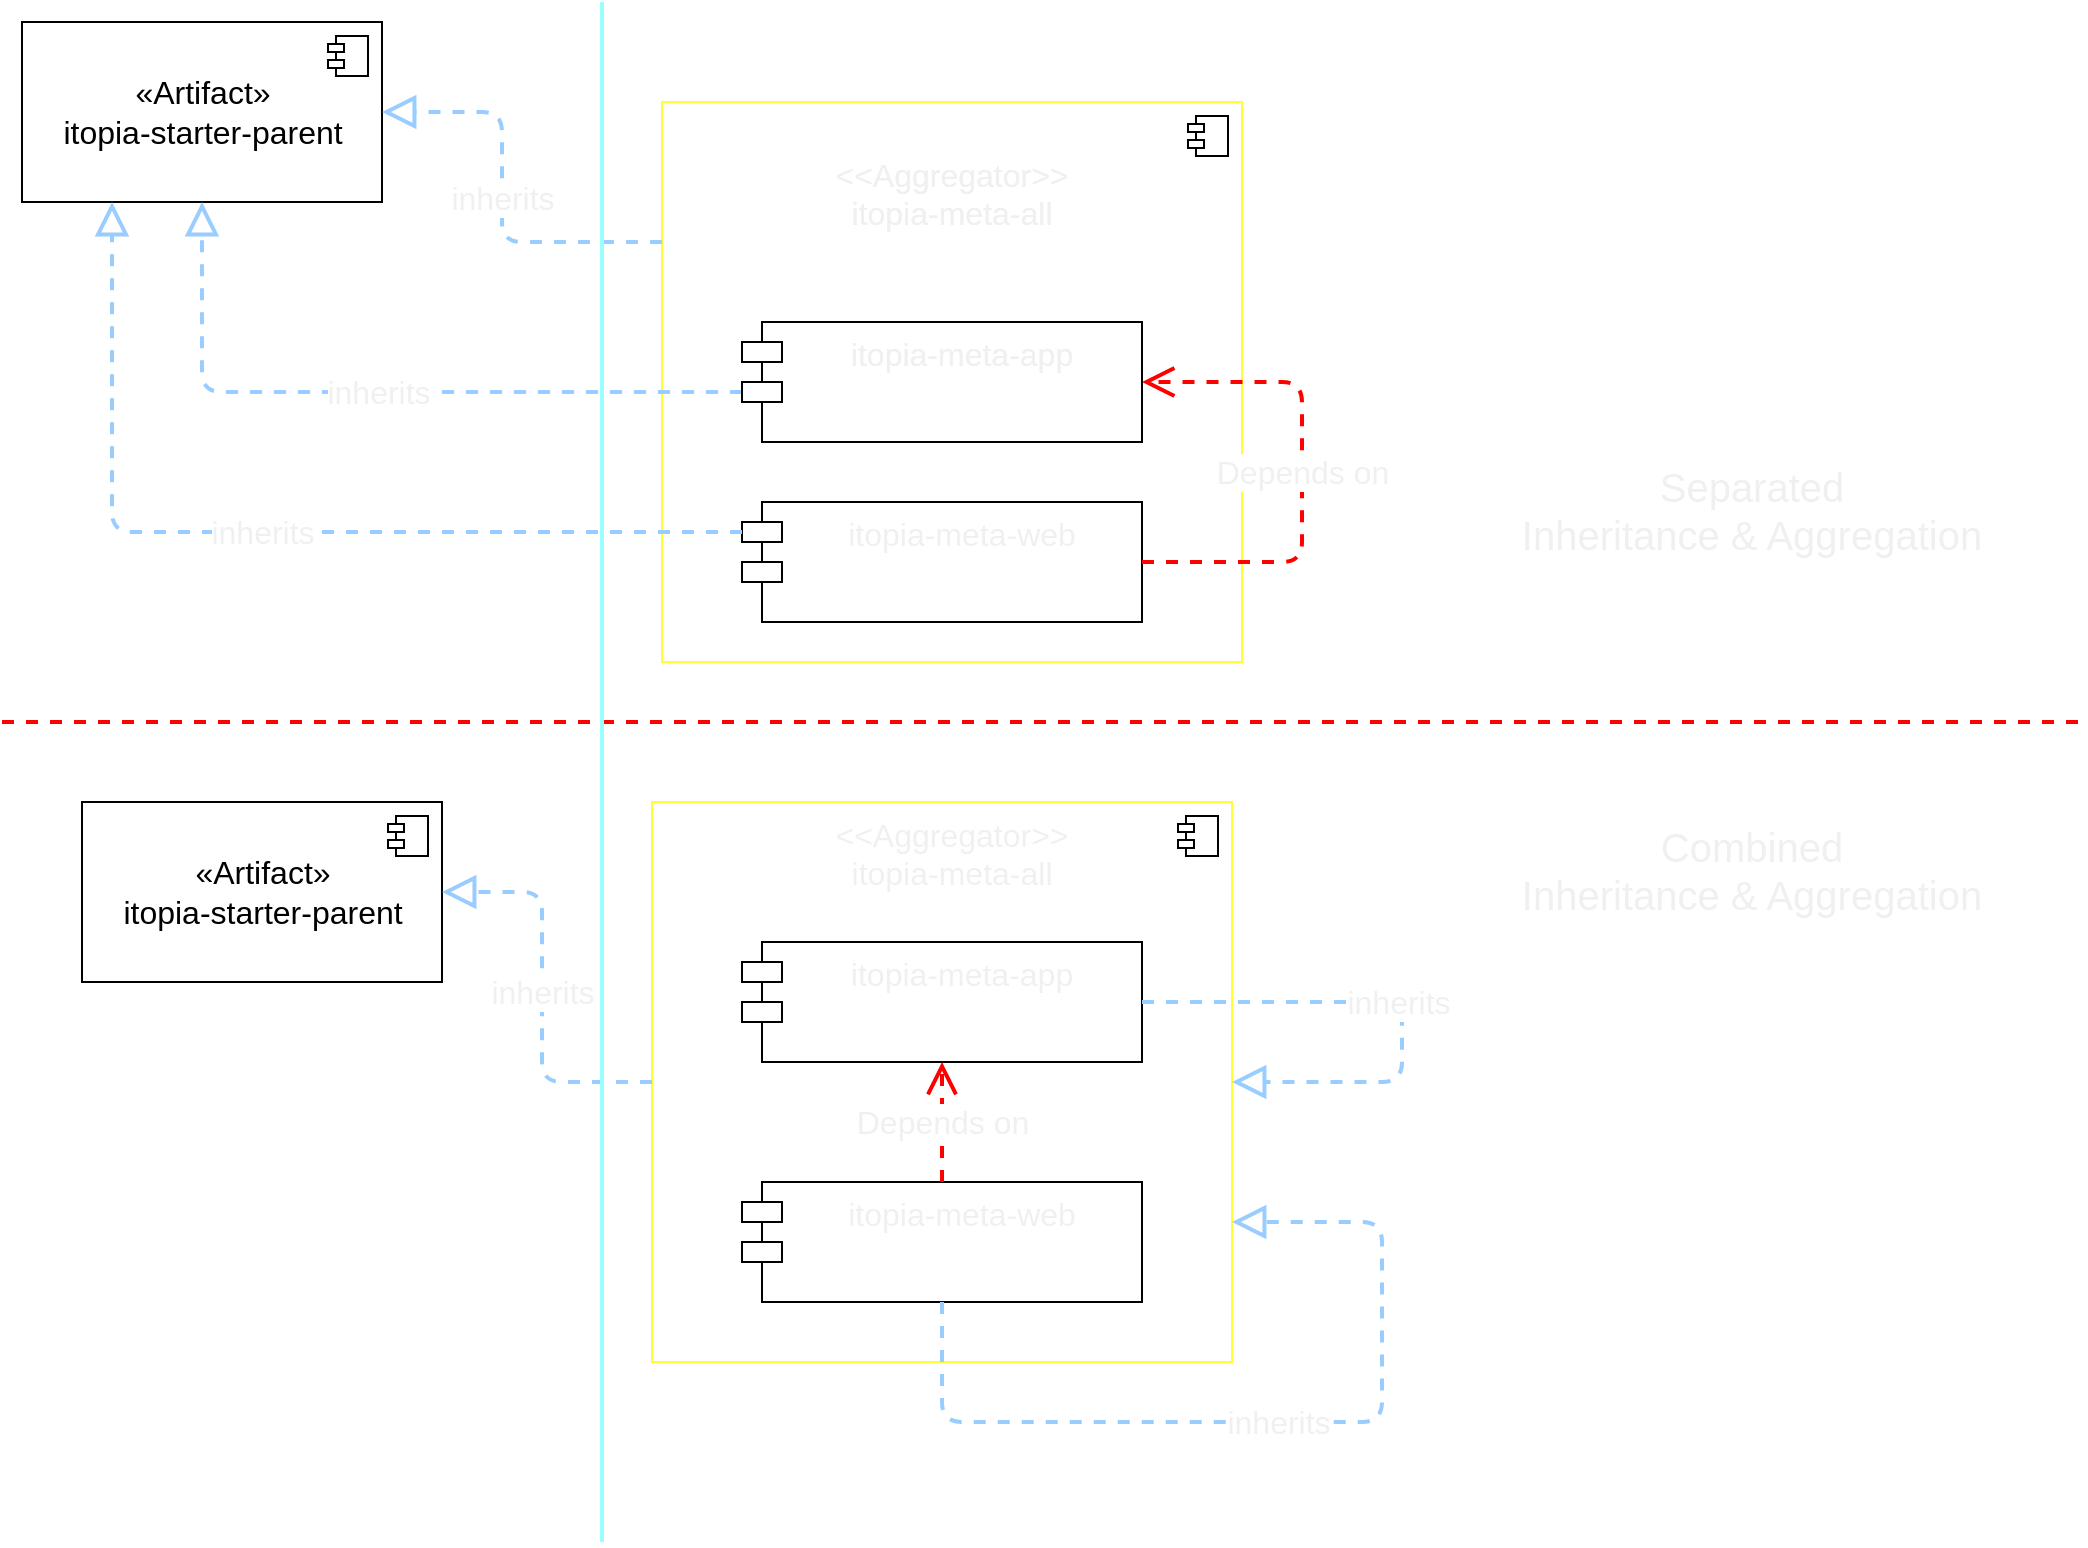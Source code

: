 <mxfile version="14.6.13" type="device"><diagram id="POSiw3sbQpuGDue9NJ8n" name="Page-1"><mxGraphModel dx="2441" dy="1671" grid="1" gridSize="10" guides="1" tooltips="1" connect="1" arrows="1" fold="1" page="1" pageScale="1" pageWidth="1100" pageHeight="850" math="0" shadow="0"><root><mxCell id="0"/><mxCell id="1" parent="0"/><mxCell id="yIzOo4Fhv0VWqFpPYAjq-21" value="" style="html=1;dropTarget=0;fontSize=16;fontStyle=0;fillColor=none;" vertex="1" parent="1"><mxGeometry x="330" y="50" width="290" height="280" as="geometry"/></mxCell><mxCell id="yIzOo4Fhv0VWqFpPYAjq-22" value="" style="shape=module;jettyWidth=8;jettyHeight=4;" vertex="1" parent="yIzOo4Fhv0VWqFpPYAjq-21"><mxGeometry x="1" width="20" height="20" relative="1" as="geometry"><mxPoint x="-27" y="7" as="offset"/></mxGeometry></mxCell><mxCell id="yIzOo4Fhv0VWqFpPYAjq-18" value="" style="html=1;dropTarget=0;fontSize=16;fontStyle=0;fillColor=none;" vertex="1" parent="1"><mxGeometry x="330" y="50" width="290" height="280" as="geometry"/></mxCell><mxCell id="yIzOo4Fhv0VWqFpPYAjq-19" value="" style="shape=module;jettyWidth=8;jettyHeight=4;" vertex="1" parent="yIzOo4Fhv0VWqFpPYAjq-18"><mxGeometry x="1" width="20" height="20" relative="1" as="geometry"><mxPoint x="-27" y="7" as="offset"/></mxGeometry></mxCell><mxCell id="yIzOo4Fhv0VWqFpPYAjq-1" value="«Artifact»&lt;br style=&quot;font-size: 16px;&quot;&gt;&lt;span style=&quot;font-size: 16px;&quot;&gt;itopia-starter-parent&lt;/span&gt;" style="html=1;dropTarget=0;fontSize=16;fontStyle=0;fillColor=none;" vertex="1" parent="1"><mxGeometry x="10" y="10" width="180" height="90" as="geometry"/></mxCell><mxCell id="yIzOo4Fhv0VWqFpPYAjq-2" value="" style="shape=module;jettyWidth=8;jettyHeight=4;" vertex="1" parent="yIzOo4Fhv0VWqFpPYAjq-1"><mxGeometry x="1" width="20" height="20" relative="1" as="geometry"><mxPoint x="-27" y="7" as="offset"/></mxGeometry></mxCell><mxCell id="yIzOo4Fhv0VWqFpPYAjq-3" value="" style="html=1;dropTarget=0;fontSize=16;fontStyle=0;fillColor=none;strokeColor=#FFFF33;" vertex="1" parent="1"><mxGeometry x="330" y="50" width="290" height="280" as="geometry"/></mxCell><mxCell id="yIzOo4Fhv0VWqFpPYAjq-4" value="" style="shape=module;jettyWidth=8;jettyHeight=4;" vertex="1" parent="yIzOo4Fhv0VWqFpPYAjq-3"><mxGeometry x="1" width="20" height="20" relative="1" as="geometry"><mxPoint x="-27" y="7" as="offset"/></mxGeometry></mxCell><mxCell id="yIzOo4Fhv0VWqFpPYAjq-5" value="itopia-meta-app" style="shape=module;align=left;spacingLeft=20;align=center;verticalAlign=top;fontSize=16;fontColor=#f0f0f0;fillColor=none;" vertex="1" parent="1"><mxGeometry x="370" y="160" width="200" height="60" as="geometry"/></mxCell><mxCell id="yIzOo4Fhv0VWqFpPYAjq-6" value="&lt;&lt;Aggregator&gt;&gt;&#10;itopia-meta-all" style="text;align=center;fontStyle=0;verticalAlign=middle;spacingLeft=3;spacingRight=3;strokeColor=none;rotatable=0;points=[[0,0.5],[1,0.5]];portConstraint=eastwest;fontSize=16;fontColor=#f0f0f0;fillColor=none;" vertex="1" parent="1"><mxGeometry x="402.5" y="70" width="145" height="50" as="geometry"/></mxCell><mxCell id="yIzOo4Fhv0VWqFpPYAjq-8" value="itopia-meta-web" style="shape=module;align=left;spacingLeft=20;align=center;verticalAlign=top;fontSize=16;fontColor=#f0f0f0;fillColor=none;" vertex="1" parent="1"><mxGeometry x="370" y="250" width="200" height="60" as="geometry"/></mxCell><mxCell id="yIzOo4Fhv0VWqFpPYAjq-11" value="inherits" style="endArrow=block;endSize=12;dashed=1;html=1;fontSize=16;fontColor=#f0f0f0;entryX=0.5;entryY=1;entryDx=0;entryDy=0;exitX=0;exitY=0;exitDx=0;exitDy=35;exitPerimeter=0;endFill=0;fillColor=#1ba1e2;strokeColor=#99CCFF;strokeWidth=2;" edge="1" parent="1" source="yIzOo4Fhv0VWqFpPYAjq-5" target="yIzOo4Fhv0VWqFpPYAjq-1"><mxGeometry width="160" relative="1" as="geometry"><mxPoint x="20" y="270" as="sourcePoint"/><mxPoint x="180" y="270" as="targetPoint"/><Array as="points"><mxPoint x="100" y="195"/></Array></mxGeometry></mxCell><mxCell id="yIzOo4Fhv0VWqFpPYAjq-12" value="inherits" style="endArrow=block;endSize=12;dashed=1;html=1;fontSize=16;fontColor=#f0f0f0;entryX=0.25;entryY=1;entryDx=0;entryDy=0;exitX=0;exitY=0;exitDx=0;exitDy=15;exitPerimeter=0;endFill=0;fillColor=#1ba1e2;strokeColor=#99CCFF;strokeWidth=2;" edge="1" parent="1" source="yIzOo4Fhv0VWqFpPYAjq-8" target="yIzOo4Fhv0VWqFpPYAjq-1"><mxGeometry width="160" relative="1" as="geometry"><mxPoint x="150" y="270" as="sourcePoint"/><mxPoint x="310" y="270" as="targetPoint"/><Array as="points"><mxPoint x="55" y="265"/></Array></mxGeometry></mxCell><mxCell id="yIzOo4Fhv0VWqFpPYAjq-14" value="Depends on" style="endArrow=open;endSize=12;dashed=1;html=1;fontSize=16;fontColor=#f0f0f0;exitX=1;exitY=0.5;exitDx=0;exitDy=0;entryX=1;entryY=0.5;entryDx=0;entryDy=0;fillColor=#60a917;strokeColor=#FF0000;strokeWidth=2;" edge="1" parent="1" source="yIzOo4Fhv0VWqFpPYAjq-8" target="yIzOo4Fhv0VWqFpPYAjq-5"><mxGeometry width="160" relative="1" as="geometry"><mxPoint x="620" y="410" as="sourcePoint"/><mxPoint x="780" y="410" as="targetPoint"/><Array as="points"><mxPoint x="650" y="280"/><mxPoint x="650" y="190"/></Array></mxGeometry></mxCell><mxCell id="yIzOo4Fhv0VWqFpPYAjq-15" value="inherits" style="endArrow=block;endSize=12;dashed=1;html=1;fontSize=16;fontColor=#f0f0f0;entryX=1;entryY=0.5;entryDx=0;entryDy=0;exitX=0;exitY=0.25;exitDx=0;exitDy=0;endFill=0;fillColor=#1ba1e2;strokeColor=#99CCFF;strokeWidth=2;" edge="1" parent="1" source="yIzOo4Fhv0VWqFpPYAjq-3" target="yIzOo4Fhv0VWqFpPYAjq-1"><mxGeometry width="160" relative="1" as="geometry"><mxPoint x="400" y="-45" as="sourcePoint"/><mxPoint x="130" y="-140" as="targetPoint"/><Array as="points"><mxPoint x="250" y="120"/><mxPoint x="250" y="55"/></Array></mxGeometry></mxCell><mxCell id="yIzOo4Fhv0VWqFpPYAjq-16" value="«Artifact»&lt;br style=&quot;font-size: 16px;&quot;&gt;&lt;span style=&quot;font-size: 16px;&quot;&gt;itopia-starter-parent&lt;/span&gt;" style="html=1;dropTarget=0;fontSize=16;fontStyle=0;fillColor=none;" vertex="1" parent="1"><mxGeometry x="40" y="400" width="180" height="90" as="geometry"/></mxCell><mxCell id="yIzOo4Fhv0VWqFpPYAjq-17" value="" style="shape=module;jettyWidth=8;jettyHeight=4;" vertex="1" parent="yIzOo4Fhv0VWqFpPYAjq-16"><mxGeometry x="1" width="20" height="20" relative="1" as="geometry"><mxPoint x="-27" y="7" as="offset"/></mxGeometry></mxCell><mxCell id="yIzOo4Fhv0VWqFpPYAjq-20" value="itopia-meta-app" style="shape=module;align=left;spacingLeft=20;align=center;verticalAlign=top;fontSize=16;fontColor=#f0f0f0;fillColor=none;" vertex="1" parent="1"><mxGeometry x="370" y="160" width="200" height="60" as="geometry"/></mxCell><mxCell id="yIzOo4Fhv0VWqFpPYAjq-23" value="&lt;&lt;Aggregator&gt;&gt;&#10;itopia-meta-all" style="text;align=center;fontStyle=0;verticalAlign=middle;spacingLeft=3;spacingRight=3;strokeColor=none;rotatable=0;points=[[0,0.5],[1,0.5]];portConstraint=eastwest;fontSize=16;fontColor=#f0f0f0;fillColor=none;" vertex="1" parent="1"><mxGeometry x="402.5" y="70" width="145" height="50" as="geometry"/></mxCell><mxCell id="yIzOo4Fhv0VWqFpPYAjq-24" value="" style="html=1;dropTarget=0;fontSize=16;fontStyle=0;fillColor=none;strokeColor=#FFFF33;" vertex="1" parent="1"><mxGeometry x="325" y="400" width="290" height="280" as="geometry"/></mxCell><mxCell id="yIzOo4Fhv0VWqFpPYAjq-25" value="" style="shape=module;jettyWidth=8;jettyHeight=4;" vertex="1" parent="yIzOo4Fhv0VWqFpPYAjq-24"><mxGeometry x="1" width="20" height="20" relative="1" as="geometry"><mxPoint x="-27" y="7" as="offset"/></mxGeometry></mxCell><mxCell id="yIzOo4Fhv0VWqFpPYAjq-26" value="&lt;&lt;Aggregator&gt;&gt;&#10;itopia-meta-all" style="text;align=center;fontStyle=0;verticalAlign=middle;spacingLeft=3;spacingRight=3;strokeColor=none;rotatable=0;points=[[0,0.5],[1,0.5]];portConstraint=eastwest;fontSize=16;fontColor=#f0f0f0;fillColor=none;" vertex="1" parent="1"><mxGeometry x="402.5" y="400" width="145" height="50" as="geometry"/></mxCell><mxCell id="yIzOo4Fhv0VWqFpPYAjq-27" value="itopia-meta-app" style="shape=module;align=left;spacingLeft=20;align=center;verticalAlign=top;fontSize=16;fontColor=#f0f0f0;fillColor=none;" vertex="1" parent="1"><mxGeometry x="370" y="470" width="200" height="60" as="geometry"/></mxCell><mxCell id="yIzOo4Fhv0VWqFpPYAjq-28" value="itopia-meta-web" style="shape=module;align=left;spacingLeft=20;align=center;verticalAlign=top;fontSize=16;fontColor=#f0f0f0;fillColor=none;" vertex="1" parent="1"><mxGeometry x="370" y="590" width="200" height="60" as="geometry"/></mxCell><mxCell id="yIzOo4Fhv0VWqFpPYAjq-29" value="inherits" style="endArrow=block;endSize=12;dashed=1;html=1;fontSize=16;fontColor=#f0f0f0;entryX=1;entryY=0.5;entryDx=0;entryDy=0;exitX=0;exitY=0.5;exitDx=0;exitDy=0;endFill=0;fillColor=#1ba1e2;strokeColor=#99CCFF;strokeWidth=2;" edge="1" parent="1" source="yIzOo4Fhv0VWqFpPYAjq-24" target="yIzOo4Fhv0VWqFpPYAjq-16"><mxGeometry width="160" relative="1" as="geometry"><mxPoint x="300" y="615" as="sourcePoint"/><mxPoint x="160" y="550" as="targetPoint"/><Array as="points"><mxPoint x="270" y="540"/><mxPoint x="270" y="445"/></Array></mxGeometry></mxCell><mxCell id="yIzOo4Fhv0VWqFpPYAjq-30" value="inherits" style="endArrow=block;endSize=12;dashed=1;html=1;fontSize=16;fontColor=#f0f0f0;entryX=1;entryY=0.5;entryDx=0;entryDy=0;exitX=1;exitY=0.5;exitDx=0;exitDy=0;endFill=0;fillColor=#1ba1e2;strokeColor=#99CCFF;strokeWidth=2;" edge="1" parent="1" source="yIzOo4Fhv0VWqFpPYAjq-27" target="yIzOo4Fhv0VWqFpPYAjq-24"><mxGeometry width="160" relative="1" as="geometry"><mxPoint x="980" y="515" as="sourcePoint"/><mxPoint x="710" y="420" as="targetPoint"/><Array as="points"><mxPoint x="700" y="500"/><mxPoint x="700" y="540"/></Array></mxGeometry></mxCell><mxCell id="yIzOo4Fhv0VWqFpPYAjq-31" value="inherits" style="endArrow=block;endSize=12;dashed=1;html=1;fontSize=16;fontColor=#f0f0f0;endFill=0;fillColor=#1ba1e2;strokeColor=#99CCFF;strokeWidth=2;exitX=0.5;exitY=1;exitDx=0;exitDy=0;entryX=1;entryY=0.75;entryDx=0;entryDy=0;" edge="1" parent="1" source="yIzOo4Fhv0VWqFpPYAjq-28" target="yIzOo4Fhv0VWqFpPYAjq-24"><mxGeometry width="160" relative="1" as="geometry"><mxPoint x="570" y="760" as="sourcePoint"/><mxPoint x="760" y="620" as="targetPoint"/><Array as="points"><mxPoint x="470" y="710"/><mxPoint x="690" y="710"/><mxPoint x="690" y="610"/></Array></mxGeometry></mxCell><mxCell id="yIzOo4Fhv0VWqFpPYAjq-32" value="Depends on" style="endArrow=open;endSize=12;dashed=1;html=1;fontSize=16;fontColor=#f0f0f0;fillColor=#60a917;strokeColor=#FF0000;strokeWidth=2;entryX=0.5;entryY=1;entryDx=0;entryDy=0;exitX=0.5;exitY=0;exitDx=0;exitDy=0;" edge="1" parent="1" source="yIzOo4Fhv0VWqFpPYAjq-28" target="yIzOo4Fhv0VWqFpPYAjq-27"><mxGeometry width="160" relative="1" as="geometry"><mxPoint x="770" y="450" as="sourcePoint"/><mxPoint x="770" y="270" as="targetPoint"/><Array as="points"/></mxGeometry></mxCell><mxCell id="yIzOo4Fhv0VWqFpPYAjq-33" value="" style="endArrow=none;dashed=1;html=1;fontSize=16;fontColor=#f0f0f0;strokeColor=#FF0000;strokeWidth=2;" edge="1" parent="1"><mxGeometry width="50" height="50" relative="1" as="geometry"><mxPoint y="360" as="sourcePoint"/><mxPoint x="1040" y="360" as="targetPoint"/></mxGeometry></mxCell><mxCell id="yIzOo4Fhv0VWqFpPYAjq-34" value="Separated &#10;Inheritance &amp; Aggregation" style="text;align=center;fontStyle=0;verticalAlign=middle;spacingLeft=3;spacingRight=3;strokeColor=none;rotatable=0;points=[[0,0.5],[1,0.5]];portConstraint=eastwest;fontSize=20;fontColor=#f0f0f0;fillColor=none;" vertex="1" parent="1"><mxGeometry x="720" y="220" width="310" height="66" as="geometry"/></mxCell><mxCell id="yIzOo4Fhv0VWqFpPYAjq-35" value="Combined &#10;Inheritance &amp; Aggregation" style="text;align=center;fontStyle=0;verticalAlign=middle;spacingLeft=3;spacingRight=3;strokeColor=none;rotatable=0;points=[[0,0.5],[1,0.5]];portConstraint=eastwest;fontSize=20;fontColor=#f0f0f0;fillColor=none;" vertex="1" parent="1"><mxGeometry x="720" y="400" width="310" height="66" as="geometry"/></mxCell><mxCell id="yIzOo4Fhv0VWqFpPYAjq-36" value="" style="endArrow=none;html=1;fontSize=20;fontColor=#f0f0f0;strokeWidth=2;strokeColor=#99FFFF;" edge="1" parent="1"><mxGeometry width="50" height="50" relative="1" as="geometry"><mxPoint x="300" y="770" as="sourcePoint"/><mxPoint x="300" as="targetPoint"/></mxGeometry></mxCell></root></mxGraphModel></diagram></mxfile>